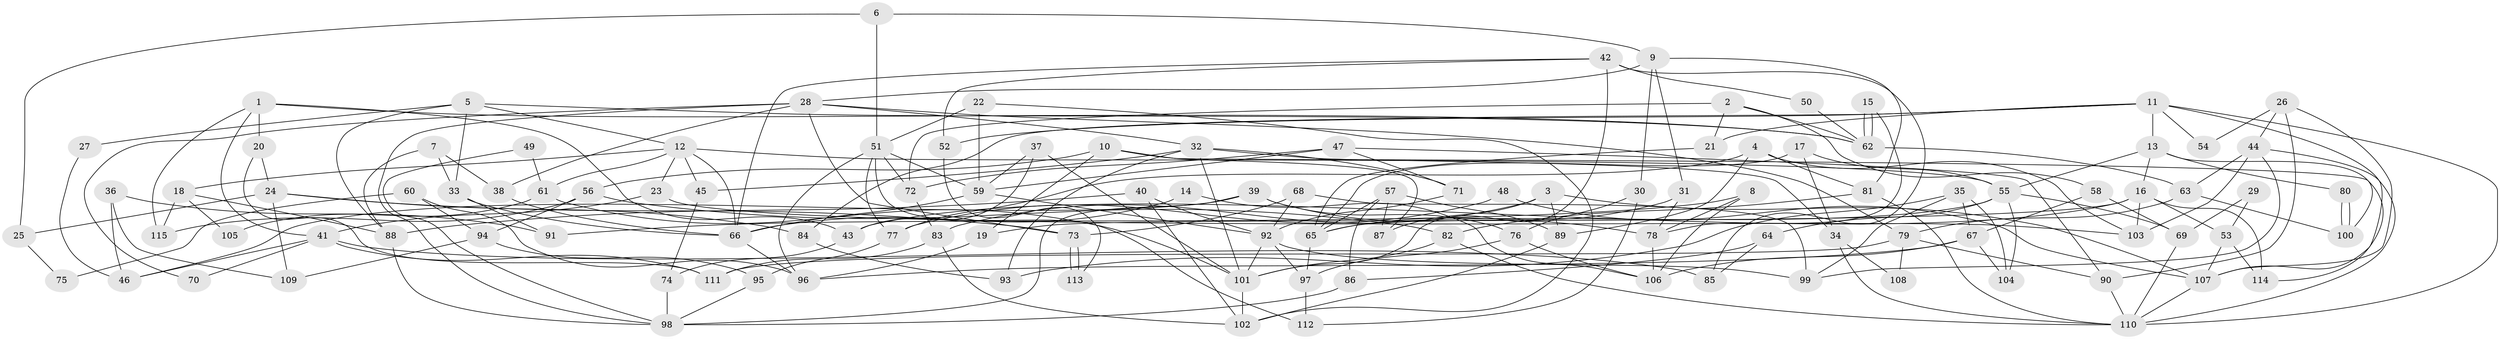 // coarse degree distribution, {5: 0.1917808219178082, 6: 0.136986301369863, 3: 0.2328767123287671, 7: 0.0684931506849315, 9: 0.0410958904109589, 10: 0.0273972602739726, 8: 0.0547945205479452, 2: 0.0958904109589041, 11: 0.0136986301369863, 4: 0.136986301369863}
// Generated by graph-tools (version 1.1) at 2025/52/02/27/25 19:52:05]
// undirected, 115 vertices, 230 edges
graph export_dot {
graph [start="1"]
  node [color=gray90,style=filled];
  1;
  2;
  3;
  4;
  5;
  6;
  7;
  8;
  9;
  10;
  11;
  12;
  13;
  14;
  15;
  16;
  17;
  18;
  19;
  20;
  21;
  22;
  23;
  24;
  25;
  26;
  27;
  28;
  29;
  30;
  31;
  32;
  33;
  34;
  35;
  36;
  37;
  38;
  39;
  40;
  41;
  42;
  43;
  44;
  45;
  46;
  47;
  48;
  49;
  50;
  51;
  52;
  53;
  54;
  55;
  56;
  57;
  58;
  59;
  60;
  61;
  62;
  63;
  64;
  65;
  66;
  67;
  68;
  69;
  70;
  71;
  72;
  73;
  74;
  75;
  76;
  77;
  78;
  79;
  80;
  81;
  82;
  83;
  84;
  85;
  86;
  87;
  88;
  89;
  90;
  91;
  92;
  93;
  94;
  95;
  96;
  97;
  98;
  99;
  100;
  101;
  102;
  103;
  104;
  105;
  106;
  107;
  108;
  109;
  110;
  111;
  112;
  113;
  114;
  115;
  1 -- 43;
  1 -- 20;
  1 -- 41;
  1 -- 62;
  1 -- 115;
  2 -- 72;
  2 -- 62;
  2 -- 21;
  2 -- 58;
  3 -- 87;
  3 -- 107;
  3 -- 83;
  3 -- 89;
  4 -- 89;
  4 -- 81;
  4 -- 77;
  4 -- 103;
  5 -- 88;
  5 -- 62;
  5 -- 12;
  5 -- 27;
  5 -- 33;
  6 -- 51;
  6 -- 9;
  6 -- 25;
  7 -- 88;
  7 -- 38;
  7 -- 33;
  8 -- 106;
  8 -- 78;
  8 -- 91;
  9 -- 28;
  9 -- 30;
  9 -- 31;
  9 -- 81;
  10 -- 114;
  10 -- 19;
  10 -- 56;
  10 -- 87;
  11 -- 110;
  11 -- 21;
  11 -- 13;
  11 -- 52;
  11 -- 54;
  11 -- 84;
  11 -- 107;
  12 -- 66;
  12 -- 18;
  12 -- 23;
  12 -- 45;
  12 -- 55;
  12 -- 61;
  13 -- 55;
  13 -- 16;
  13 -- 80;
  13 -- 100;
  14 -- 106;
  14 -- 66;
  15 -- 62;
  15 -- 62;
  15 -- 78;
  16 -- 103;
  16 -- 19;
  16 -- 43;
  16 -- 53;
  16 -- 114;
  17 -- 55;
  17 -- 34;
  17 -- 65;
  18 -- 88;
  18 -- 105;
  18 -- 115;
  19 -- 96;
  20 -- 111;
  20 -- 24;
  21 -- 65;
  22 -- 102;
  22 -- 59;
  22 -- 51;
  23 -- 103;
  23 -- 41;
  24 -- 73;
  24 -- 84;
  24 -- 25;
  24 -- 109;
  25 -- 75;
  26 -- 44;
  26 -- 107;
  26 -- 54;
  26 -- 90;
  27 -- 46;
  28 -- 32;
  28 -- 79;
  28 -- 38;
  28 -- 70;
  28 -- 73;
  28 -- 98;
  29 -- 69;
  29 -- 53;
  30 -- 112;
  30 -- 76;
  31 -- 65;
  31 -- 78;
  32 -- 45;
  32 -- 101;
  32 -- 34;
  32 -- 71;
  32 -- 93;
  33 -- 66;
  33 -- 91;
  34 -- 110;
  34 -- 108;
  35 -- 104;
  35 -- 99;
  35 -- 67;
  35 -- 93;
  36 -- 91;
  36 -- 46;
  36 -- 109;
  37 -- 59;
  37 -- 101;
  37 -- 43;
  38 -- 66;
  39 -- 78;
  39 -- 98;
  39 -- 46;
  39 -- 76;
  40 -- 92;
  40 -- 102;
  40 -- 88;
  41 -- 46;
  41 -- 70;
  41 -- 85;
  41 -- 111;
  42 -- 85;
  42 -- 66;
  42 -- 50;
  42 -- 52;
  42 -- 101;
  43 -- 74;
  44 -- 63;
  44 -- 110;
  44 -- 99;
  44 -- 103;
  45 -- 74;
  47 -- 71;
  47 -- 72;
  47 -- 59;
  47 -- 90;
  48 -- 107;
  48 -- 77;
  49 -- 98;
  49 -- 61;
  50 -- 62;
  51 -- 59;
  51 -- 72;
  51 -- 77;
  51 -- 96;
  51 -- 112;
  52 -- 113;
  53 -- 107;
  53 -- 114;
  55 -- 69;
  55 -- 64;
  55 -- 65;
  55 -- 104;
  56 -- 115;
  56 -- 82;
  56 -- 94;
  57 -- 65;
  57 -- 89;
  57 -- 86;
  57 -- 87;
  58 -- 67;
  58 -- 69;
  59 -- 92;
  59 -- 66;
  60 -- 96;
  60 -- 94;
  60 -- 75;
  61 -- 101;
  61 -- 105;
  62 -- 63;
  63 -- 100;
  63 -- 79;
  64 -- 86;
  64 -- 85;
  65 -- 97;
  66 -- 96;
  67 -- 96;
  67 -- 104;
  67 -- 106;
  68 -- 92;
  68 -- 73;
  68 -- 99;
  69 -- 110;
  71 -- 92;
  72 -- 83;
  73 -- 113;
  73 -- 113;
  74 -- 98;
  76 -- 97;
  76 -- 106;
  77 -- 95;
  78 -- 106;
  79 -- 90;
  79 -- 108;
  79 -- 111;
  80 -- 100;
  80 -- 100;
  81 -- 82;
  81 -- 110;
  82 -- 110;
  82 -- 101;
  83 -- 111;
  83 -- 102;
  84 -- 93;
  86 -- 98;
  88 -- 98;
  89 -- 102;
  90 -- 110;
  92 -- 101;
  92 -- 99;
  92 -- 97;
  94 -- 109;
  94 -- 95;
  95 -- 98;
  97 -- 112;
  101 -- 102;
  107 -- 110;
}
